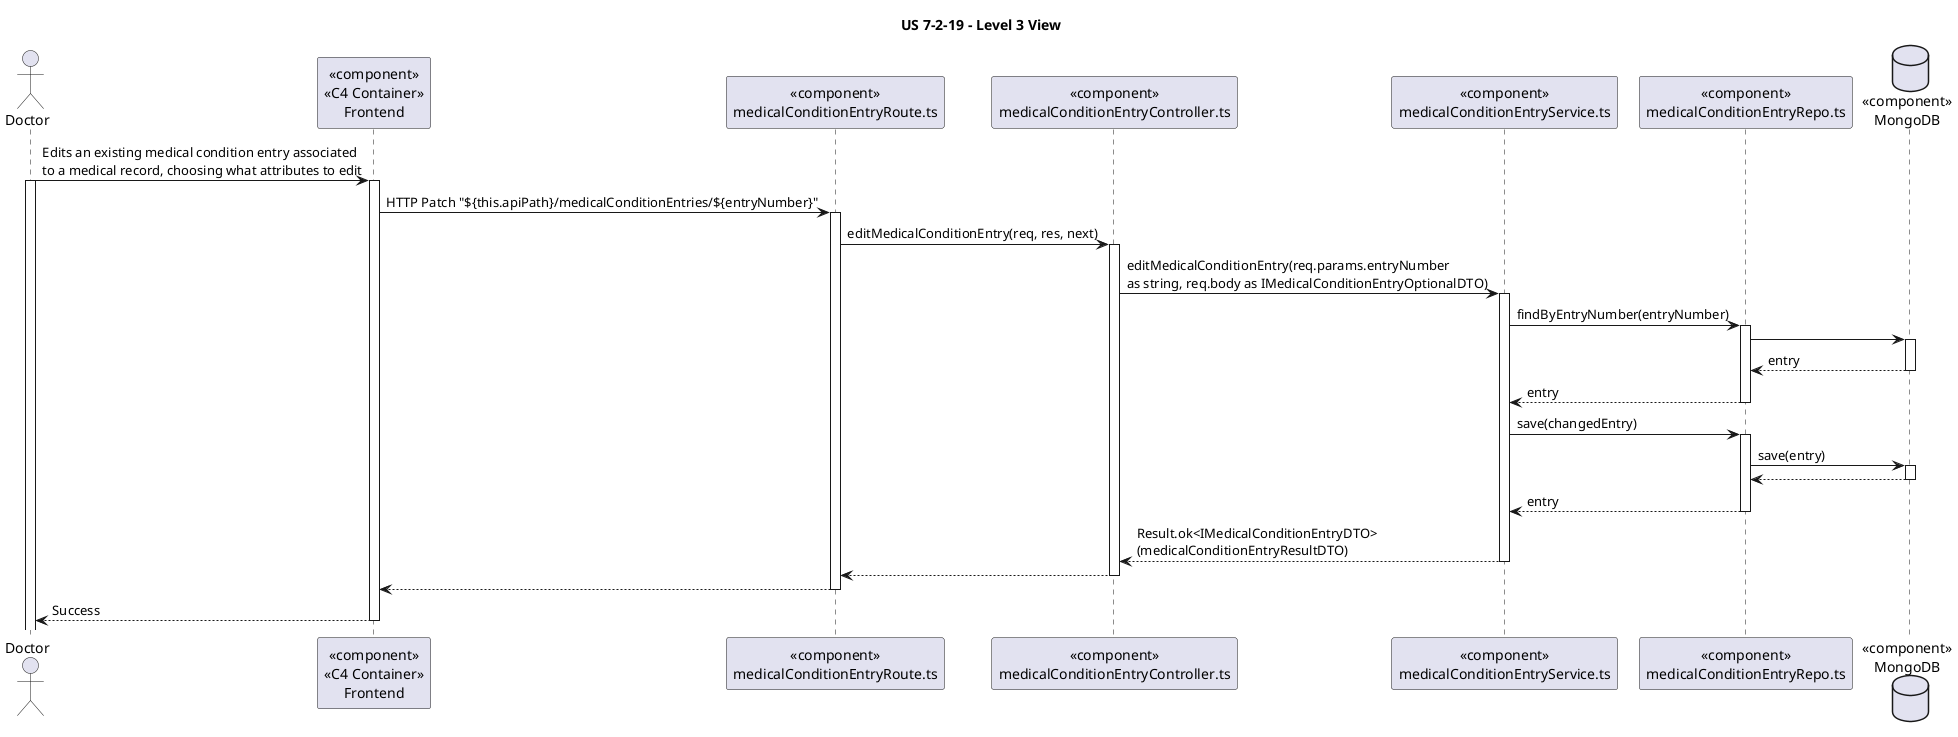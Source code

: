 @startuml

title US 7-2-19 - Level 3 View

actor Doctor as U

participant "«component»\n«C4 Container»\nFrontend" as frontend 

participant "«component»\nmedicalConditionEntryRoute.ts" as route
participant "«component»\nmedicalConditionEntryController.ts" as ctrl
participant "«component»\nmedicalConditionEntryService.ts" as service
participant "«component»\nmedicalConditionEntryRepo.ts" as repo

database "«component»\nMongoDB" as db

U -> frontend : Edits an existing medical condition entry associated\nto a medical record, choosing what attributes to edit
activate U
activate frontend

frontend -> route : HTTP Patch "${this.apiPath}/medicalConditionEntries/${entryNumber}"
activate route

route -> ctrl : editMedicalConditionEntry(req, res, next)
activate ctrl

ctrl -> service : editMedicalConditionEntry(req.params.entryNumber\nas string, req.body as IMedicalConditionEntryOptionalDTO)
activate service

service -> repo : findByEntryNumber(entryNumber)
activate repo
repo -> db
activate db
db --> repo : entry
deactivate db
repo --> service : entry
deactivate repo

service -> repo : save(changedEntry)
activate repo
repo -> db : save(entry)
activate db
db --> repo
deactivate db
repo --> service : entry
deactivate repo

service --> ctrl :  Result.ok<IMedicalConditionEntryDTO>\n(medicalConditionEntryResultDTO)
deactivate service
ctrl --> route
deactivate ctrl
route --> frontend
deactivate route
frontend --> U : Success
deactivate frontend


@enduml
